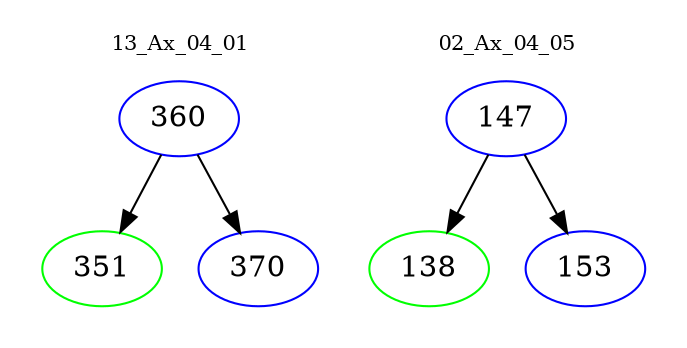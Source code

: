 digraph{
subgraph cluster_0 {
color = white
label = "13_Ax_04_01";
fontsize=10;
T0_360 [label="360", color="blue"]
T0_360 -> T0_351 [color="black"]
T0_351 [label="351", color="green"]
T0_360 -> T0_370 [color="black"]
T0_370 [label="370", color="blue"]
}
subgraph cluster_1 {
color = white
label = "02_Ax_04_05";
fontsize=10;
T1_147 [label="147", color="blue"]
T1_147 -> T1_138 [color="black"]
T1_138 [label="138", color="green"]
T1_147 -> T1_153 [color="black"]
T1_153 [label="153", color="blue"]
}
}
